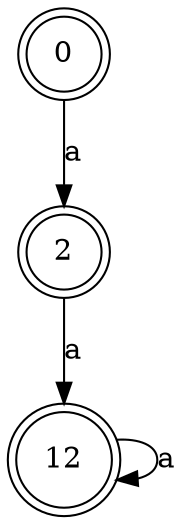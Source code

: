 digraph {
	0 [shape=doublecircle]
	2 [shape=doublecircle]
	12 [shape=doublecircle]
	0 -> 2 [label=a]
	2 -> 12 [label=a]
	12 -> 12 [label=a]
}
